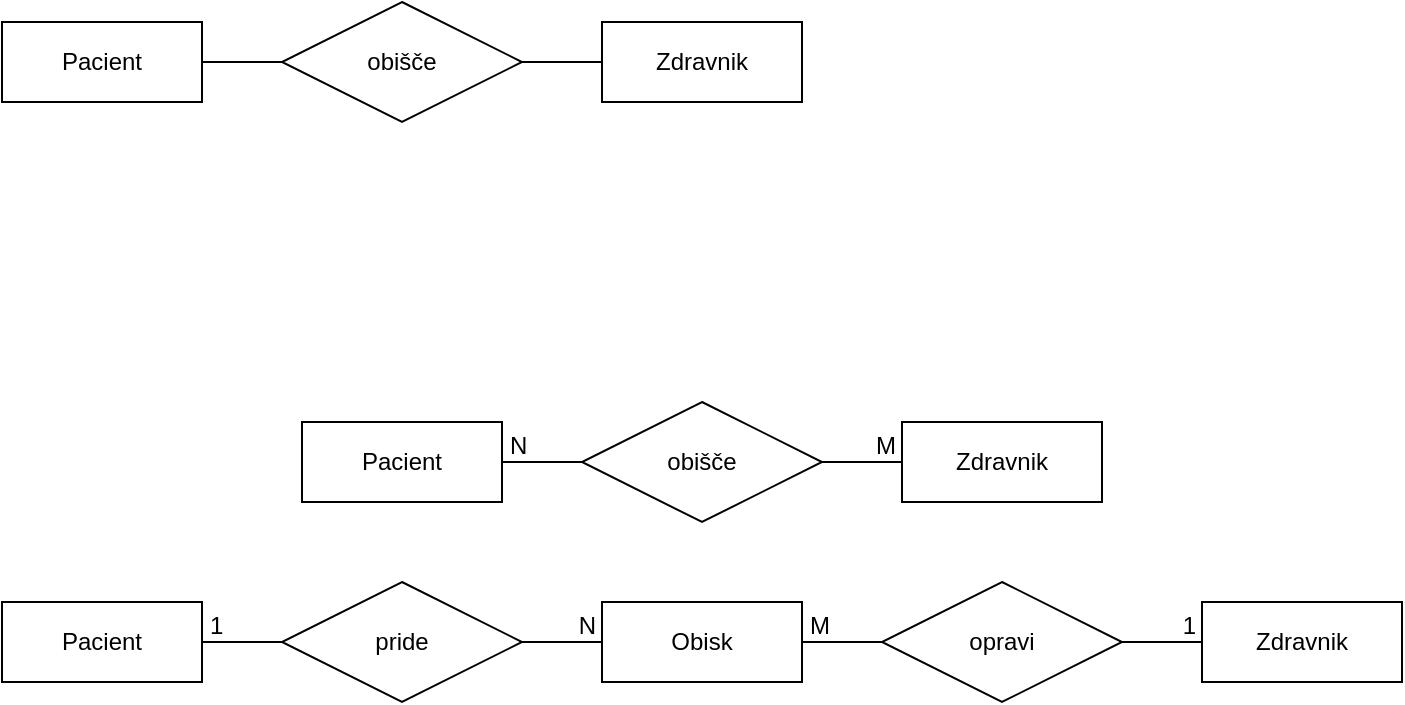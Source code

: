 <mxfile version="20.2.4" type="device"><diagram id="jFIg_fqR8o4NYVKD0R9v" name="naloga10"><mxGraphModel dx="1038" dy="547" grid="1" gridSize="10" guides="1" tooltips="1" connect="1" arrows="1" fold="1" page="1" pageScale="1" pageWidth="1169" pageHeight="827" math="0" shadow="0"><root><mxCell id="0"/><mxCell id="1" parent="0"/><mxCell id="OVtHgzt-cYDkW2M_o_08-4" value="" style="group" parent="1" vertex="1" connectable="0"><mxGeometry x="80" y="70" width="400" height="60" as="geometry"/></mxCell><mxCell id="OVtHgzt-cYDkW2M_o_08-5" value="Pacient" style="whiteSpace=wrap;html=1;align=center;" parent="OVtHgzt-cYDkW2M_o_08-4" vertex="1"><mxGeometry y="10" width="100" height="40" as="geometry"/></mxCell><mxCell id="OVtHgzt-cYDkW2M_o_08-6" value="Zdravnik" style="whiteSpace=wrap;html=1;align=center;" parent="OVtHgzt-cYDkW2M_o_08-4" vertex="1"><mxGeometry x="300" y="10" width="100" height="40" as="geometry"/></mxCell><mxCell id="OVtHgzt-cYDkW2M_o_08-7" value="" style="endArrow=none;html=1;rounded=0;exitX=1;exitY=0.5;exitDx=0;exitDy=0;" parent="OVtHgzt-cYDkW2M_o_08-4" source="OVtHgzt-cYDkW2M_o_08-5" target="OVtHgzt-cYDkW2M_o_08-6" edge="1"><mxGeometry relative="1" as="geometry"><mxPoint x="180" y="-10" as="sourcePoint"/><mxPoint x="340" y="-10" as="targetPoint"/></mxGeometry></mxCell><mxCell id="OVtHgzt-cYDkW2M_o_08-10" value="obišče" style="shape=rhombus;perimeter=rhombusPerimeter;whiteSpace=wrap;html=1;align=center;" parent="OVtHgzt-cYDkW2M_o_08-4" vertex="1"><mxGeometry x="140" width="120" height="60" as="geometry"/></mxCell><mxCell id="OVtHgzt-cYDkW2M_o_08-11" value="" style="group" parent="1" vertex="1" connectable="0"><mxGeometry x="230" y="270" width="400" height="60" as="geometry"/></mxCell><mxCell id="OVtHgzt-cYDkW2M_o_08-12" value="Pacient" style="whiteSpace=wrap;html=1;align=center;" parent="OVtHgzt-cYDkW2M_o_08-11" vertex="1"><mxGeometry y="10" width="100" height="40" as="geometry"/></mxCell><mxCell id="OVtHgzt-cYDkW2M_o_08-13" value="Zdravnik" style="whiteSpace=wrap;html=1;align=center;" parent="OVtHgzt-cYDkW2M_o_08-11" vertex="1"><mxGeometry x="300" y="10" width="100" height="40" as="geometry"/></mxCell><mxCell id="OVtHgzt-cYDkW2M_o_08-14" value="" style="endArrow=none;html=1;rounded=0;exitX=1;exitY=0.5;exitDx=0;exitDy=0;" parent="OVtHgzt-cYDkW2M_o_08-11" source="OVtHgzt-cYDkW2M_o_08-12" target="OVtHgzt-cYDkW2M_o_08-13" edge="1"><mxGeometry relative="1" as="geometry"><mxPoint x="180" y="-10" as="sourcePoint"/><mxPoint x="340" y="-10" as="targetPoint"/></mxGeometry></mxCell><mxCell id="OVtHgzt-cYDkW2M_o_08-15" value="N" style="resizable=0;html=1;align=left;verticalAlign=bottom;" parent="OVtHgzt-cYDkW2M_o_08-14" connectable="0" vertex="1"><mxGeometry x="-1" relative="1" as="geometry"><mxPoint x="2" as="offset"/></mxGeometry></mxCell><mxCell id="OVtHgzt-cYDkW2M_o_08-16" value="M" style="resizable=0;html=1;align=right;verticalAlign=bottom;" parent="OVtHgzt-cYDkW2M_o_08-14" connectable="0" vertex="1"><mxGeometry x="1" relative="1" as="geometry"><mxPoint x="-3" as="offset"/></mxGeometry></mxCell><mxCell id="OVtHgzt-cYDkW2M_o_08-17" value="obišče" style="shape=rhombus;perimeter=rhombusPerimeter;whiteSpace=wrap;html=1;align=center;" parent="OVtHgzt-cYDkW2M_o_08-11" vertex="1"><mxGeometry x="140" width="120" height="60" as="geometry"/></mxCell><mxCell id="OVtHgzt-cYDkW2M_o_08-33" value="" style="group" parent="1" vertex="1" connectable="0"><mxGeometry x="80" y="360" width="700" height="60" as="geometry"/></mxCell><mxCell id="OVtHgzt-cYDkW2M_o_08-18" value="" style="group" parent="OVtHgzt-cYDkW2M_o_08-33" vertex="1" connectable="0"><mxGeometry width="400" height="60" as="geometry"/></mxCell><mxCell id="OVtHgzt-cYDkW2M_o_08-19" value="Pacient" style="whiteSpace=wrap;html=1;align=center;" parent="OVtHgzt-cYDkW2M_o_08-18" vertex="1"><mxGeometry y="10" width="100" height="40" as="geometry"/></mxCell><mxCell id="OVtHgzt-cYDkW2M_o_08-20" value="Obisk" style="whiteSpace=wrap;html=1;align=center;" parent="OVtHgzt-cYDkW2M_o_08-18" vertex="1"><mxGeometry x="300" y="10" width="100" height="40" as="geometry"/></mxCell><mxCell id="OVtHgzt-cYDkW2M_o_08-21" value="" style="endArrow=none;html=1;rounded=0;exitX=1;exitY=0.5;exitDx=0;exitDy=0;" parent="OVtHgzt-cYDkW2M_o_08-18" source="OVtHgzt-cYDkW2M_o_08-19" target="OVtHgzt-cYDkW2M_o_08-20" edge="1"><mxGeometry relative="1" as="geometry"><mxPoint x="180" y="-10" as="sourcePoint"/><mxPoint x="340" y="-10" as="targetPoint"/></mxGeometry></mxCell><mxCell id="OVtHgzt-cYDkW2M_o_08-22" value="1" style="resizable=0;html=1;align=left;verticalAlign=bottom;" parent="OVtHgzt-cYDkW2M_o_08-21" connectable="0" vertex="1"><mxGeometry x="-1" relative="1" as="geometry"><mxPoint x="2" as="offset"/></mxGeometry></mxCell><mxCell id="OVtHgzt-cYDkW2M_o_08-23" value="N" style="resizable=0;html=1;align=right;verticalAlign=bottom;" parent="OVtHgzt-cYDkW2M_o_08-21" connectable="0" vertex="1"><mxGeometry x="1" relative="1" as="geometry"><mxPoint x="-3" as="offset"/></mxGeometry></mxCell><mxCell id="OVtHgzt-cYDkW2M_o_08-24" value="pride" style="shape=rhombus;perimeter=rhombusPerimeter;whiteSpace=wrap;html=1;align=center;" parent="OVtHgzt-cYDkW2M_o_08-18" vertex="1"><mxGeometry x="140" width="120" height="60" as="geometry"/></mxCell><mxCell id="OVtHgzt-cYDkW2M_o_08-25" value="" style="group" parent="OVtHgzt-cYDkW2M_o_08-33" vertex="1" connectable="0"><mxGeometry x="300" width="400" height="60" as="geometry"/></mxCell><mxCell id="OVtHgzt-cYDkW2M_o_08-27" value="Zdravnik" style="whiteSpace=wrap;html=1;align=center;" parent="OVtHgzt-cYDkW2M_o_08-25" vertex="1"><mxGeometry x="300" y="10" width="100" height="40" as="geometry"/></mxCell><mxCell id="OVtHgzt-cYDkW2M_o_08-28" value="" style="endArrow=none;html=1;rounded=0;exitX=1;exitY=0.5;exitDx=0;exitDy=0;" parent="OVtHgzt-cYDkW2M_o_08-25" target="OVtHgzt-cYDkW2M_o_08-27" edge="1"><mxGeometry relative="1" as="geometry"><mxPoint x="100" y="30" as="sourcePoint"/><mxPoint x="340" y="-10" as="targetPoint"/></mxGeometry></mxCell><mxCell id="OVtHgzt-cYDkW2M_o_08-29" value="M" style="resizable=0;html=1;align=left;verticalAlign=bottom;" parent="OVtHgzt-cYDkW2M_o_08-28" connectable="0" vertex="1"><mxGeometry x="-1" relative="1" as="geometry"><mxPoint x="2" as="offset"/></mxGeometry></mxCell><mxCell id="OVtHgzt-cYDkW2M_o_08-30" value="1" style="resizable=0;html=1;align=right;verticalAlign=bottom;" parent="OVtHgzt-cYDkW2M_o_08-28" connectable="0" vertex="1"><mxGeometry x="1" relative="1" as="geometry"><mxPoint x="-3" as="offset"/></mxGeometry></mxCell><mxCell id="OVtHgzt-cYDkW2M_o_08-31" value="opravi" style="shape=rhombus;perimeter=rhombusPerimeter;whiteSpace=wrap;html=1;align=center;" parent="OVtHgzt-cYDkW2M_o_08-25" vertex="1"><mxGeometry x="140" width="120" height="60" as="geometry"/></mxCell></root></mxGraphModel></diagram></mxfile>